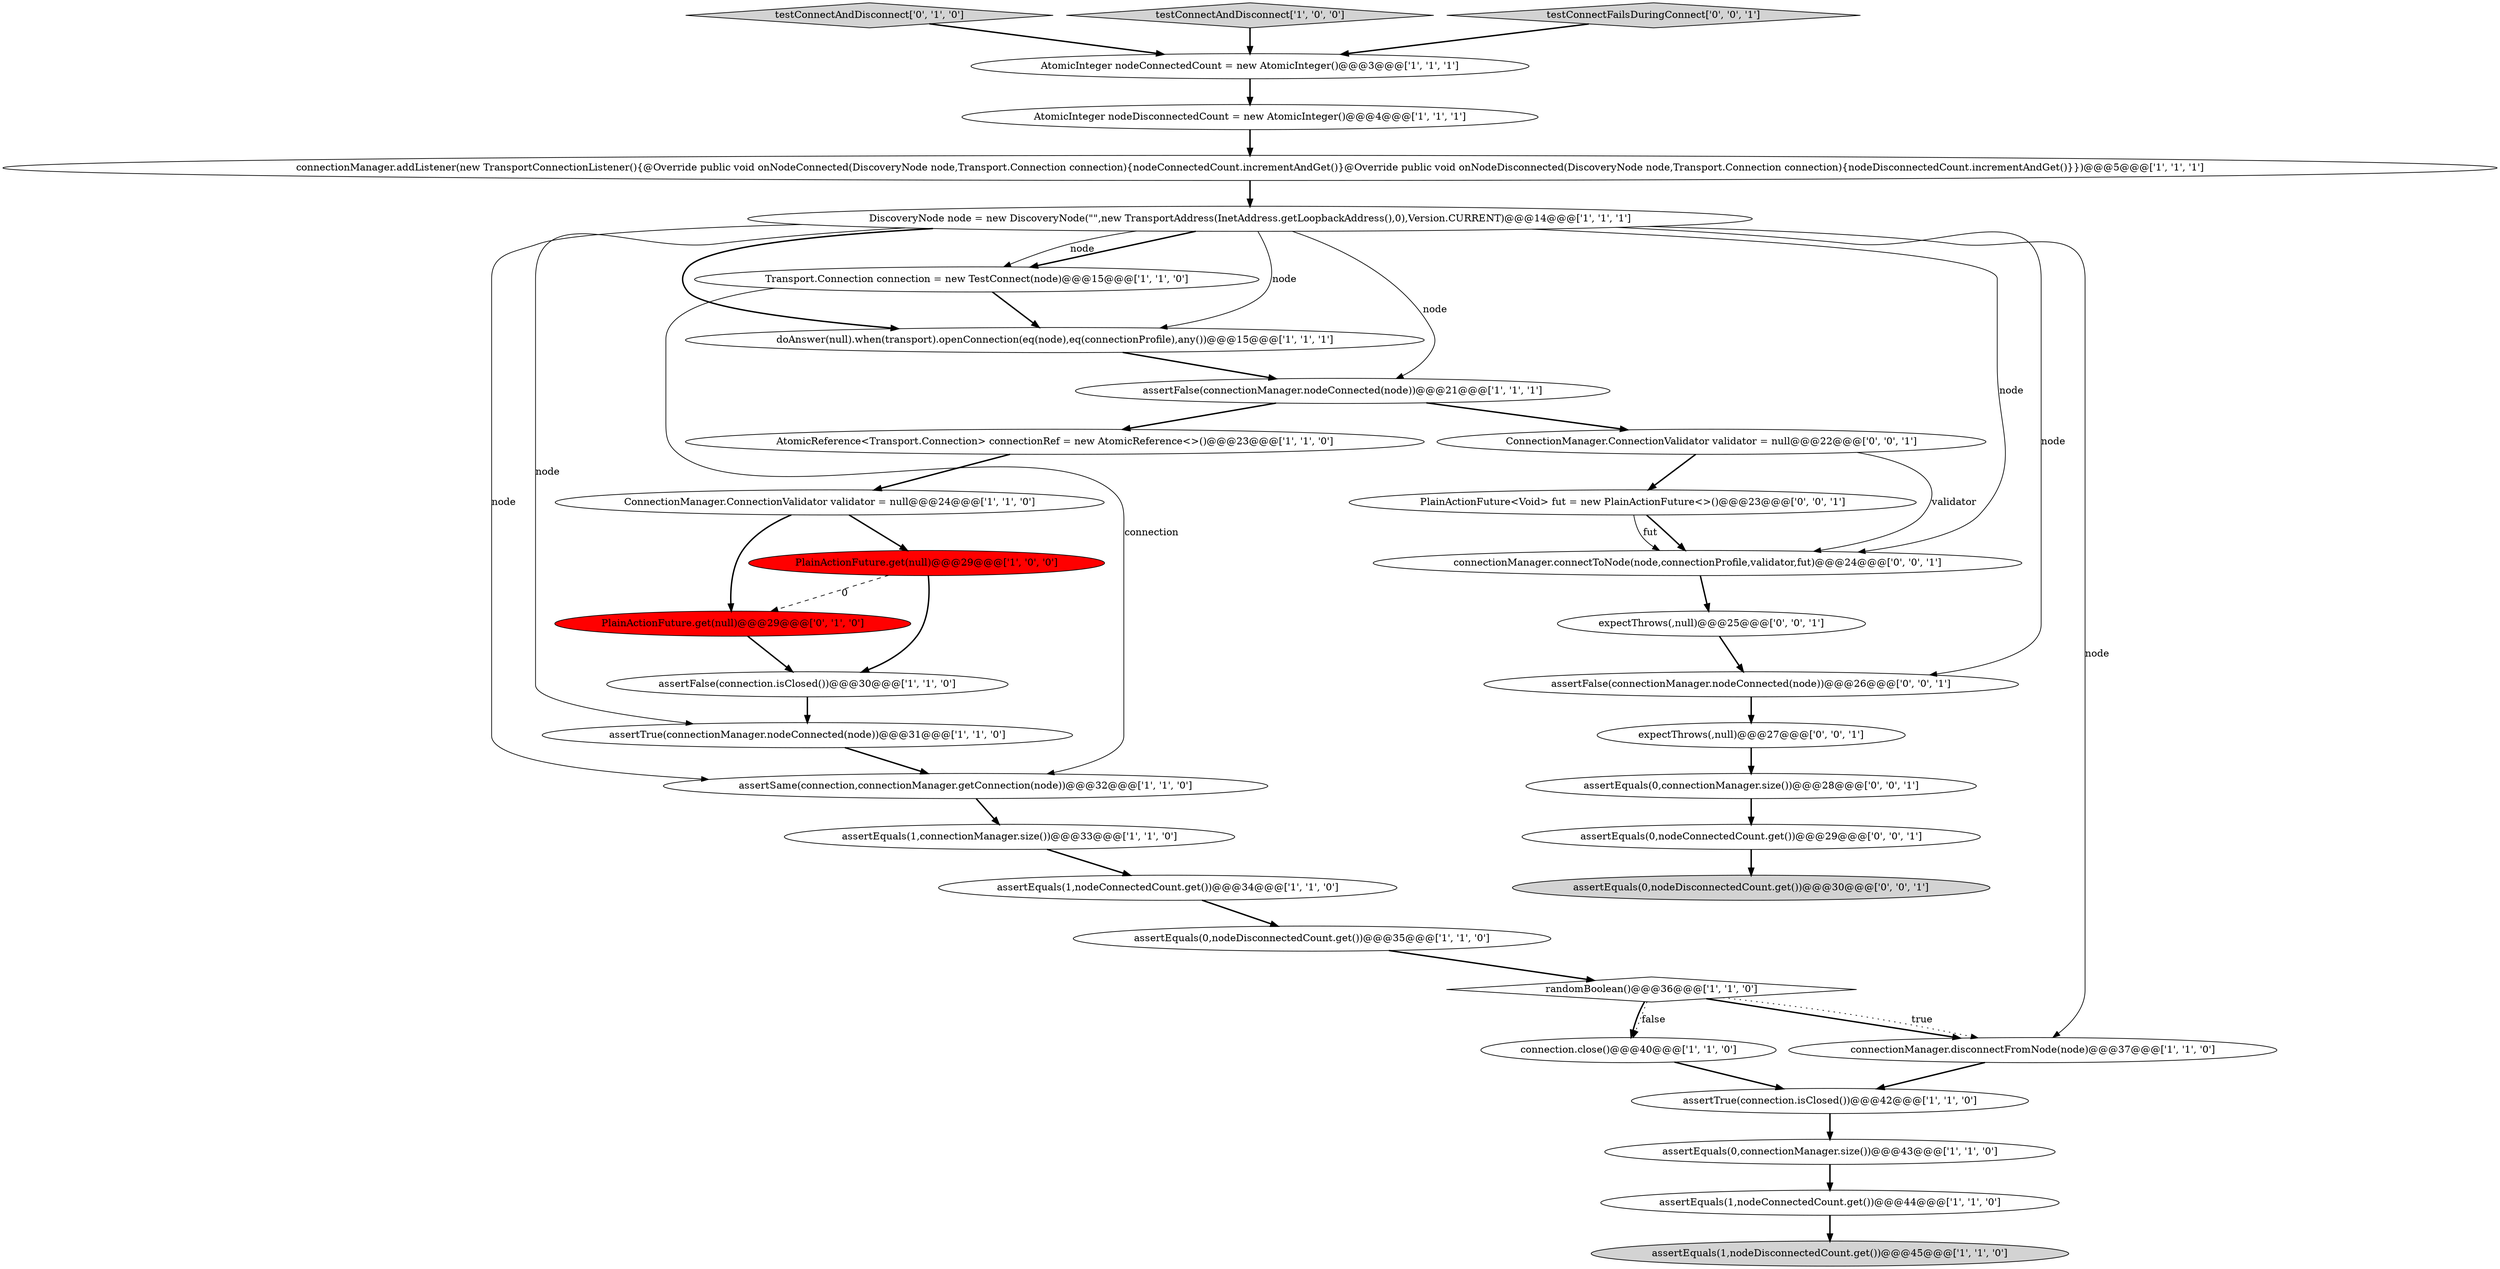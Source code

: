digraph {
8 [style = filled, label = "PlainActionFuture.get(null)@@@29@@@['1', '0', '0']", fillcolor = red, shape = ellipse image = "AAA1AAABBB1BBB"];
12 [style = filled, label = "assertFalse(connection.isClosed())@@@30@@@['1', '1', '0']", fillcolor = white, shape = ellipse image = "AAA0AAABBB1BBB"];
15 [style = filled, label = "AtomicInteger nodeConnectedCount = new AtomicInteger()@@@3@@@['1', '1', '1']", fillcolor = white, shape = ellipse image = "AAA0AAABBB1BBB"];
30 [style = filled, label = "assertEquals(0,connectionManager.size())@@@28@@@['0', '0', '1']", fillcolor = white, shape = ellipse image = "AAA0AAABBB3BBB"];
25 [style = filled, label = "testConnectAndDisconnect['0', '1', '0']", fillcolor = lightgray, shape = diamond image = "AAA0AAABBB2BBB"];
35 [style = filled, label = "ConnectionManager.ConnectionValidator validator = null@@@22@@@['0', '0', '1']", fillcolor = white, shape = ellipse image = "AAA0AAABBB3BBB"];
11 [style = filled, label = "connectionManager.addListener(new TransportConnectionListener(){@Override public void onNodeConnected(DiscoveryNode node,Transport.Connection connection){nodeConnectedCount.incrementAndGet()}@Override public void onNodeDisconnected(DiscoveryNode node,Transport.Connection connection){nodeDisconnectedCount.incrementAndGet()}})@@@5@@@['1', '1', '1']", fillcolor = white, shape = ellipse image = "AAA0AAABBB1BBB"];
19 [style = filled, label = "testConnectAndDisconnect['1', '0', '0']", fillcolor = lightgray, shape = diamond image = "AAA0AAABBB1BBB"];
33 [style = filled, label = "assertEquals(0,nodeDisconnectedCount.get())@@@30@@@['0', '0', '1']", fillcolor = lightgray, shape = ellipse image = "AAA0AAABBB3BBB"];
23 [style = filled, label = "connection.close()@@@40@@@['1', '1', '0']", fillcolor = white, shape = ellipse image = "AAA0AAABBB1BBB"];
9 [style = filled, label = "AtomicReference<Transport.Connection> connectionRef = new AtomicReference<>()@@@23@@@['1', '1', '0']", fillcolor = white, shape = ellipse image = "AAA0AAABBB1BBB"];
14 [style = filled, label = "doAnswer(null).when(transport).openConnection(eq(node),eq(connectionProfile),any())@@@15@@@['1', '1', '1']", fillcolor = white, shape = ellipse image = "AAA0AAABBB1BBB"];
16 [style = filled, label = "assertEquals(1,nodeDisconnectedCount.get())@@@45@@@['1', '1', '0']", fillcolor = lightgray, shape = ellipse image = "AAA0AAABBB1BBB"];
34 [style = filled, label = "PlainActionFuture<Void> fut = new PlainActionFuture<>()@@@23@@@['0', '0', '1']", fillcolor = white, shape = ellipse image = "AAA0AAABBB3BBB"];
18 [style = filled, label = "assertEquals(0,nodeDisconnectedCount.get())@@@35@@@['1', '1', '0']", fillcolor = white, shape = ellipse image = "AAA0AAABBB1BBB"];
3 [style = filled, label = "assertTrue(connection.isClosed())@@@42@@@['1', '1', '0']", fillcolor = white, shape = ellipse image = "AAA0AAABBB1BBB"];
29 [style = filled, label = "assertFalse(connectionManager.nodeConnected(node))@@@26@@@['0', '0', '1']", fillcolor = white, shape = ellipse image = "AAA0AAABBB3BBB"];
31 [style = filled, label = "assertEquals(0,nodeConnectedCount.get())@@@29@@@['0', '0', '1']", fillcolor = white, shape = ellipse image = "AAA0AAABBB3BBB"];
1 [style = filled, label = "assertSame(connection,connectionManager.getConnection(node))@@@32@@@['1', '1', '0']", fillcolor = white, shape = ellipse image = "AAA0AAABBB1BBB"];
7 [style = filled, label = "assertEquals(1,nodeConnectedCount.get())@@@44@@@['1', '1', '0']", fillcolor = white, shape = ellipse image = "AAA0AAABBB1BBB"];
22 [style = filled, label = "assertEquals(1,nodeConnectedCount.get())@@@34@@@['1', '1', '0']", fillcolor = white, shape = ellipse image = "AAA0AAABBB1BBB"];
6 [style = filled, label = "assertEquals(0,connectionManager.size())@@@43@@@['1', '1', '0']", fillcolor = white, shape = ellipse image = "AAA0AAABBB1BBB"];
26 [style = filled, label = "testConnectFailsDuringConnect['0', '0', '1']", fillcolor = lightgray, shape = diamond image = "AAA0AAABBB3BBB"];
28 [style = filled, label = "expectThrows(,null)@@@25@@@['0', '0', '1']", fillcolor = white, shape = ellipse image = "AAA0AAABBB3BBB"];
24 [style = filled, label = "PlainActionFuture.get(null)@@@29@@@['0', '1', '0']", fillcolor = red, shape = ellipse image = "AAA1AAABBB2BBB"];
20 [style = filled, label = "AtomicInteger nodeDisconnectedCount = new AtomicInteger()@@@4@@@['1', '1', '1']", fillcolor = white, shape = ellipse image = "AAA0AAABBB1BBB"];
0 [style = filled, label = "DiscoveryNode node = new DiscoveryNode(\"\",new TransportAddress(InetAddress.getLoopbackAddress(),0),Version.CURRENT)@@@14@@@['1', '1', '1']", fillcolor = white, shape = ellipse image = "AAA0AAABBB1BBB"];
4 [style = filled, label = "assertTrue(connectionManager.nodeConnected(node))@@@31@@@['1', '1', '0']", fillcolor = white, shape = ellipse image = "AAA0AAABBB1BBB"];
5 [style = filled, label = "randomBoolean()@@@36@@@['1', '1', '0']", fillcolor = white, shape = diamond image = "AAA0AAABBB1BBB"];
10 [style = filled, label = "assertEquals(1,connectionManager.size())@@@33@@@['1', '1', '0']", fillcolor = white, shape = ellipse image = "AAA0AAABBB1BBB"];
21 [style = filled, label = "assertFalse(connectionManager.nodeConnected(node))@@@21@@@['1', '1', '1']", fillcolor = white, shape = ellipse image = "AAA0AAABBB1BBB"];
32 [style = filled, label = "connectionManager.connectToNode(node,connectionProfile,validator,fut)@@@24@@@['0', '0', '1']", fillcolor = white, shape = ellipse image = "AAA0AAABBB3BBB"];
13 [style = filled, label = "Transport.Connection connection = new TestConnect(node)@@@15@@@['1', '1', '0']", fillcolor = white, shape = ellipse image = "AAA0AAABBB1BBB"];
17 [style = filled, label = "ConnectionManager.ConnectionValidator validator = null@@@24@@@['1', '1', '0']", fillcolor = white, shape = ellipse image = "AAA0AAABBB1BBB"];
27 [style = filled, label = "expectThrows(,null)@@@27@@@['0', '0', '1']", fillcolor = white, shape = ellipse image = "AAA0AAABBB3BBB"];
2 [style = filled, label = "connectionManager.disconnectFromNode(node)@@@37@@@['1', '1', '0']", fillcolor = white, shape = ellipse image = "AAA0AAABBB1BBB"];
10->22 [style = bold, label=""];
17->8 [style = bold, label=""];
28->29 [style = bold, label=""];
24->12 [style = bold, label=""];
0->13 [style = bold, label=""];
5->23 [style = bold, label=""];
2->3 [style = bold, label=""];
27->30 [style = bold, label=""];
13->1 [style = solid, label="connection"];
3->6 [style = bold, label=""];
9->17 [style = bold, label=""];
23->3 [style = bold, label=""];
8->24 [style = dashed, label="0"];
0->32 [style = solid, label="node"];
0->14 [style = solid, label="node"];
0->29 [style = solid, label="node"];
29->27 [style = bold, label=""];
0->21 [style = solid, label="node"];
5->2 [style = bold, label=""];
0->14 [style = bold, label=""];
11->0 [style = bold, label=""];
21->9 [style = bold, label=""];
22->18 [style = bold, label=""];
17->24 [style = bold, label=""];
5->23 [style = dotted, label="false"];
12->4 [style = bold, label=""];
30->31 [style = bold, label=""];
15->20 [style = bold, label=""];
18->5 [style = bold, label=""];
31->33 [style = bold, label=""];
0->2 [style = solid, label="node"];
7->16 [style = bold, label=""];
26->15 [style = bold, label=""];
0->1 [style = solid, label="node"];
8->12 [style = bold, label=""];
25->15 [style = bold, label=""];
34->32 [style = bold, label=""];
4->1 [style = bold, label=""];
0->4 [style = solid, label="node"];
35->32 [style = solid, label="validator"];
19->15 [style = bold, label=""];
6->7 [style = bold, label=""];
21->35 [style = bold, label=""];
35->34 [style = bold, label=""];
1->10 [style = bold, label=""];
0->13 [style = solid, label="node"];
32->28 [style = bold, label=""];
13->14 [style = bold, label=""];
14->21 [style = bold, label=""];
5->2 [style = dotted, label="true"];
34->32 [style = solid, label="fut"];
20->11 [style = bold, label=""];
}
